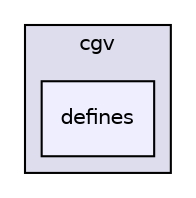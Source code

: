 digraph "defines" {
  bgcolor=transparent;
  compound=true
  node [ fontsize="10", fontname="Helvetica"];
  edge [ labelfontsize="10", labelfontname="Helvetica"];
  subgraph clusterdir_b2f69a17ffe82a31358822b647cc4326 {
    graph [ bgcolor="#ddddee", pencolor="black", label="cgv" fontname="Helvetica", fontsize="10", URL="dir_b2f69a17ffe82a31358822b647cc4326.html"]
  dir_3d50ffdb7d7405ca8a88b70f0c16ec19 [shape=box, label="defines", style="filled", fillcolor="#eeeeff", pencolor="black", URL="dir_3d50ffdb7d7405ca8a88b70f0c16ec19.html"];
  }
}

